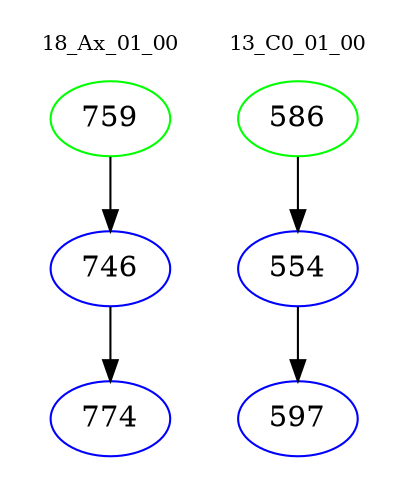digraph{
subgraph cluster_0 {
color = white
label = "18_Ax_01_00";
fontsize=10;
T0_759 [label="759", color="green"]
T0_759 -> T0_746 [color="black"]
T0_746 [label="746", color="blue"]
T0_746 -> T0_774 [color="black"]
T0_774 [label="774", color="blue"]
}
subgraph cluster_1 {
color = white
label = "13_C0_01_00";
fontsize=10;
T1_586 [label="586", color="green"]
T1_586 -> T1_554 [color="black"]
T1_554 [label="554", color="blue"]
T1_554 -> T1_597 [color="black"]
T1_597 [label="597", color="blue"]
}
}
